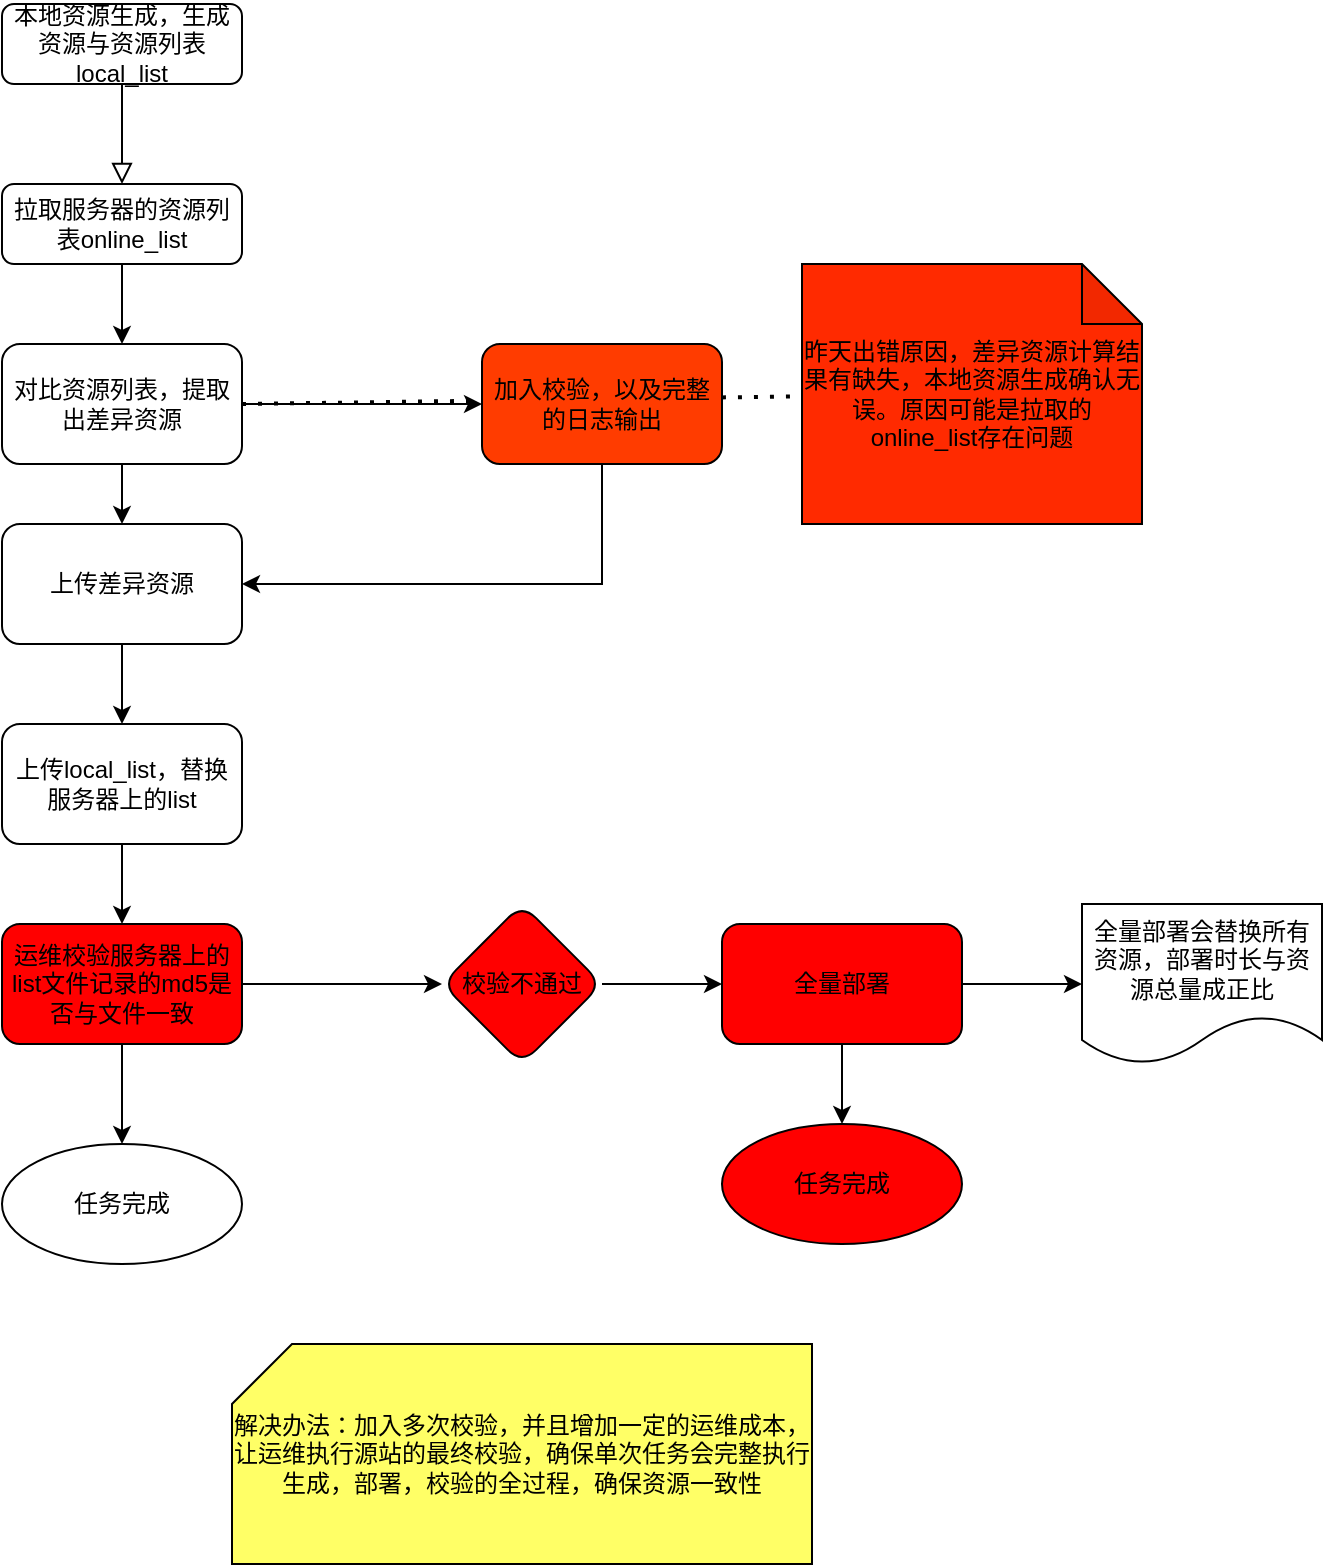 <mxfile version="20.2.5" type="github">
  <diagram id="C5RBs43oDa-KdzZeNtuy" name="Page-1">
    <mxGraphModel dx="2062" dy="1154" grid="1" gridSize="10" guides="1" tooltips="1" connect="1" arrows="1" fold="1" page="1" pageScale="1" pageWidth="827" pageHeight="1169" math="0" shadow="0">
      <root>
        <mxCell id="WIyWlLk6GJQsqaUBKTNV-0" />
        <mxCell id="WIyWlLk6GJQsqaUBKTNV-1" parent="WIyWlLk6GJQsqaUBKTNV-0" />
        <mxCell id="WIyWlLk6GJQsqaUBKTNV-2" value="" style="rounded=0;html=1;jettySize=auto;orthogonalLoop=1;fontSize=11;endArrow=block;endFill=0;endSize=8;strokeWidth=1;shadow=0;labelBackgroundColor=none;edgeStyle=orthogonalEdgeStyle;" parent="WIyWlLk6GJQsqaUBKTNV-1" source="WIyWlLk6GJQsqaUBKTNV-3" edge="1">
          <mxGeometry relative="1" as="geometry">
            <mxPoint x="220" y="170" as="targetPoint" />
          </mxGeometry>
        </mxCell>
        <mxCell id="WIyWlLk6GJQsqaUBKTNV-3" value="本地资源生成，生成资源与资源列表local_list" style="rounded=1;whiteSpace=wrap;html=1;fontSize=12;glass=0;strokeWidth=1;shadow=0;" parent="WIyWlLk6GJQsqaUBKTNV-1" vertex="1">
          <mxGeometry x="160" y="80" width="120" height="40" as="geometry" />
        </mxCell>
        <mxCell id="7_esvoWY841IkbyZ4QoX-1" value="" style="edgeStyle=orthogonalEdgeStyle;rounded=0;orthogonalLoop=1;jettySize=auto;html=1;" edge="1" parent="WIyWlLk6GJQsqaUBKTNV-1" source="WIyWlLk6GJQsqaUBKTNV-11" target="7_esvoWY841IkbyZ4QoX-0">
          <mxGeometry relative="1" as="geometry" />
        </mxCell>
        <mxCell id="WIyWlLk6GJQsqaUBKTNV-11" value="拉取服务器的资源列表online_list" style="rounded=1;whiteSpace=wrap;html=1;fontSize=12;glass=0;strokeWidth=1;shadow=0;" parent="WIyWlLk6GJQsqaUBKTNV-1" vertex="1">
          <mxGeometry x="160" y="170" width="120" height="40" as="geometry" />
        </mxCell>
        <mxCell id="7_esvoWY841IkbyZ4QoX-3" value="" style="edgeStyle=orthogonalEdgeStyle;rounded=0;orthogonalLoop=1;jettySize=auto;html=1;" edge="1" parent="WIyWlLk6GJQsqaUBKTNV-1" source="7_esvoWY841IkbyZ4QoX-0" target="7_esvoWY841IkbyZ4QoX-2">
          <mxGeometry relative="1" as="geometry" />
        </mxCell>
        <mxCell id="7_esvoWY841IkbyZ4QoX-28" style="edgeStyle=orthogonalEdgeStyle;rounded=0;orthogonalLoop=1;jettySize=auto;html=1;" edge="1" parent="WIyWlLk6GJQsqaUBKTNV-1" source="7_esvoWY841IkbyZ4QoX-0" target="7_esvoWY841IkbyZ4QoX-29">
          <mxGeometry relative="1" as="geometry">
            <mxPoint x="540" y="280" as="targetPoint" />
          </mxGeometry>
        </mxCell>
        <mxCell id="7_esvoWY841IkbyZ4QoX-0" value="对比资源列表，提取出差异资源" style="whiteSpace=wrap;html=1;rounded=1;glass=0;strokeWidth=1;shadow=0;" vertex="1" parent="WIyWlLk6GJQsqaUBKTNV-1">
          <mxGeometry x="160" y="250" width="120" height="60" as="geometry" />
        </mxCell>
        <mxCell id="7_esvoWY841IkbyZ4QoX-5" value="" style="edgeStyle=orthogonalEdgeStyle;rounded=0;orthogonalLoop=1;jettySize=auto;html=1;" edge="1" parent="WIyWlLk6GJQsqaUBKTNV-1" source="7_esvoWY841IkbyZ4QoX-2">
          <mxGeometry relative="1" as="geometry">
            <mxPoint x="220" y="440" as="targetPoint" />
          </mxGeometry>
        </mxCell>
        <mxCell id="7_esvoWY841IkbyZ4QoX-2" value="上传差异资源" style="whiteSpace=wrap;html=1;rounded=1;glass=0;strokeWidth=1;shadow=0;" vertex="1" parent="WIyWlLk6GJQsqaUBKTNV-1">
          <mxGeometry x="160" y="340" width="120" height="60" as="geometry" />
        </mxCell>
        <mxCell id="7_esvoWY841IkbyZ4QoX-10" value="" style="edgeStyle=orthogonalEdgeStyle;rounded=0;orthogonalLoop=1;jettySize=auto;html=1;" edge="1" parent="WIyWlLk6GJQsqaUBKTNV-1" source="7_esvoWY841IkbyZ4QoX-6" target="7_esvoWY841IkbyZ4QoX-9">
          <mxGeometry relative="1" as="geometry" />
        </mxCell>
        <mxCell id="7_esvoWY841IkbyZ4QoX-6" value="上传local_list，替换服务器上的list" style="whiteSpace=wrap;html=1;rounded=1;glass=0;strokeWidth=1;shadow=0;" vertex="1" parent="WIyWlLk6GJQsqaUBKTNV-1">
          <mxGeometry x="160" y="440" width="120" height="60" as="geometry" />
        </mxCell>
        <mxCell id="7_esvoWY841IkbyZ4QoX-14" value="" style="edgeStyle=orthogonalEdgeStyle;rounded=0;orthogonalLoop=1;jettySize=auto;html=1;" edge="1" parent="WIyWlLk6GJQsqaUBKTNV-1" source="7_esvoWY841IkbyZ4QoX-9" target="7_esvoWY841IkbyZ4QoX-13">
          <mxGeometry relative="1" as="geometry" />
        </mxCell>
        <mxCell id="7_esvoWY841IkbyZ4QoX-18" value="" style="edgeStyle=orthogonalEdgeStyle;rounded=0;orthogonalLoop=1;jettySize=auto;html=1;" edge="1" parent="WIyWlLk6GJQsqaUBKTNV-1" source="7_esvoWY841IkbyZ4QoX-9" target="7_esvoWY841IkbyZ4QoX-17">
          <mxGeometry relative="1" as="geometry" />
        </mxCell>
        <mxCell id="7_esvoWY841IkbyZ4QoX-9" value="运维校验服务器上的list文件记录的md5是否与文件一致" style="rounded=1;whiteSpace=wrap;html=1;fillColor=#FF0000;" vertex="1" parent="WIyWlLk6GJQsqaUBKTNV-1">
          <mxGeometry x="160" y="540" width="120" height="60" as="geometry" />
        </mxCell>
        <mxCell id="7_esvoWY841IkbyZ4QoX-13" value="任务完成" style="ellipse;whiteSpace=wrap;html=1;rounded=1;" vertex="1" parent="WIyWlLk6GJQsqaUBKTNV-1">
          <mxGeometry x="160" y="650" width="120" height="60" as="geometry" />
        </mxCell>
        <mxCell id="7_esvoWY841IkbyZ4QoX-20" value="" style="edgeStyle=orthogonalEdgeStyle;rounded=0;orthogonalLoop=1;jettySize=auto;html=1;" edge="1" parent="WIyWlLk6GJQsqaUBKTNV-1" source="7_esvoWY841IkbyZ4QoX-17" target="7_esvoWY841IkbyZ4QoX-19">
          <mxGeometry relative="1" as="geometry" />
        </mxCell>
        <mxCell id="7_esvoWY841IkbyZ4QoX-17" value="校验不通过" style="rhombus;whiteSpace=wrap;html=1;fillColor=#FF0000;rounded=1;" vertex="1" parent="WIyWlLk6GJQsqaUBKTNV-1">
          <mxGeometry x="380" y="530" width="80" height="80" as="geometry" />
        </mxCell>
        <mxCell id="7_esvoWY841IkbyZ4QoX-23" value="" style="edgeStyle=orthogonalEdgeStyle;rounded=0;orthogonalLoop=1;jettySize=auto;html=1;" edge="1" parent="WIyWlLk6GJQsqaUBKTNV-1" source="7_esvoWY841IkbyZ4QoX-19" target="7_esvoWY841IkbyZ4QoX-22">
          <mxGeometry relative="1" as="geometry" />
        </mxCell>
        <mxCell id="7_esvoWY841IkbyZ4QoX-25" value="" style="edgeStyle=orthogonalEdgeStyle;rounded=0;orthogonalLoop=1;jettySize=auto;html=1;" edge="1" parent="WIyWlLk6GJQsqaUBKTNV-1" source="7_esvoWY841IkbyZ4QoX-19" target="7_esvoWY841IkbyZ4QoX-24">
          <mxGeometry relative="1" as="geometry" />
        </mxCell>
        <mxCell id="7_esvoWY841IkbyZ4QoX-19" value="全量部署" style="whiteSpace=wrap;html=1;fillColor=#FF0000;rounded=1;" vertex="1" parent="WIyWlLk6GJQsqaUBKTNV-1">
          <mxGeometry x="520" y="540" width="120" height="60" as="geometry" />
        </mxCell>
        <mxCell id="7_esvoWY841IkbyZ4QoX-22" value="任务完成" style="ellipse;whiteSpace=wrap;html=1;fillColor=#FF0000;rounded=1;" vertex="1" parent="WIyWlLk6GJQsqaUBKTNV-1">
          <mxGeometry x="520" y="640" width="120" height="60" as="geometry" />
        </mxCell>
        <mxCell id="7_esvoWY841IkbyZ4QoX-24" value="全量部署会替换所有资源，部署时长与资源总量成正比" style="shape=document;whiteSpace=wrap;html=1;boundedLbl=1;fillColor=#FFFFFF;" vertex="1" parent="WIyWlLk6GJQsqaUBKTNV-1">
          <mxGeometry x="700" y="530" width="120" height="80" as="geometry" />
        </mxCell>
        <mxCell id="7_esvoWY841IkbyZ4QoX-26" value="昨天出错原因，差异资源计算结果有缺失，本地资源生成确认无误。原因可能是拉取的online_list存在问题" style="shape=note;whiteSpace=wrap;html=1;backgroundOutline=1;darkOpacity=0.05;fillColor=#FF2A00;" vertex="1" parent="WIyWlLk6GJQsqaUBKTNV-1">
          <mxGeometry x="560" y="210" width="170" height="130" as="geometry" />
        </mxCell>
        <mxCell id="7_esvoWY841IkbyZ4QoX-30" style="edgeStyle=orthogonalEdgeStyle;rounded=0;orthogonalLoop=1;jettySize=auto;html=1;entryX=1;entryY=0.5;entryDx=0;entryDy=0;exitX=0.5;exitY=1;exitDx=0;exitDy=0;" edge="1" parent="WIyWlLk6GJQsqaUBKTNV-1" source="7_esvoWY841IkbyZ4QoX-29" target="7_esvoWY841IkbyZ4QoX-2">
          <mxGeometry relative="1" as="geometry" />
        </mxCell>
        <mxCell id="7_esvoWY841IkbyZ4QoX-34" value="解决办法：加入多次校验，并且增加一定的运维成本，让运维执行源站的最终校验，确保单次任务会完整执行生成，部署，校验的全过程，确保资源一致性" style="shape=card;whiteSpace=wrap;html=1;fillColor=#FFFF66;" vertex="1" parent="WIyWlLk6GJQsqaUBKTNV-1">
          <mxGeometry x="275" y="750" width="290" height="110" as="geometry" />
        </mxCell>
        <mxCell id="7_esvoWY841IkbyZ4QoX-38" value="" style="endArrow=none;dashed=1;html=1;dashPattern=1 3;strokeWidth=2;rounded=0;exitX=1;exitY=0.5;exitDx=0;exitDy=0;" edge="1" parent="WIyWlLk6GJQsqaUBKTNV-1" source="7_esvoWY841IkbyZ4QoX-0" target="7_esvoWY841IkbyZ4QoX-26">
          <mxGeometry width="50" height="50" relative="1" as="geometry">
            <mxPoint x="390" y="400" as="sourcePoint" />
            <mxPoint x="440" y="350" as="targetPoint" />
          </mxGeometry>
        </mxCell>
        <mxCell id="7_esvoWY841IkbyZ4QoX-29" value="加入校验，以及完整的日志输出" style="rounded=1;whiteSpace=wrap;html=1;fillColor=#FF3C00;" vertex="1" parent="WIyWlLk6GJQsqaUBKTNV-1">
          <mxGeometry x="400" y="250" width="120" height="60" as="geometry" />
        </mxCell>
      </root>
    </mxGraphModel>
  </diagram>
</mxfile>
